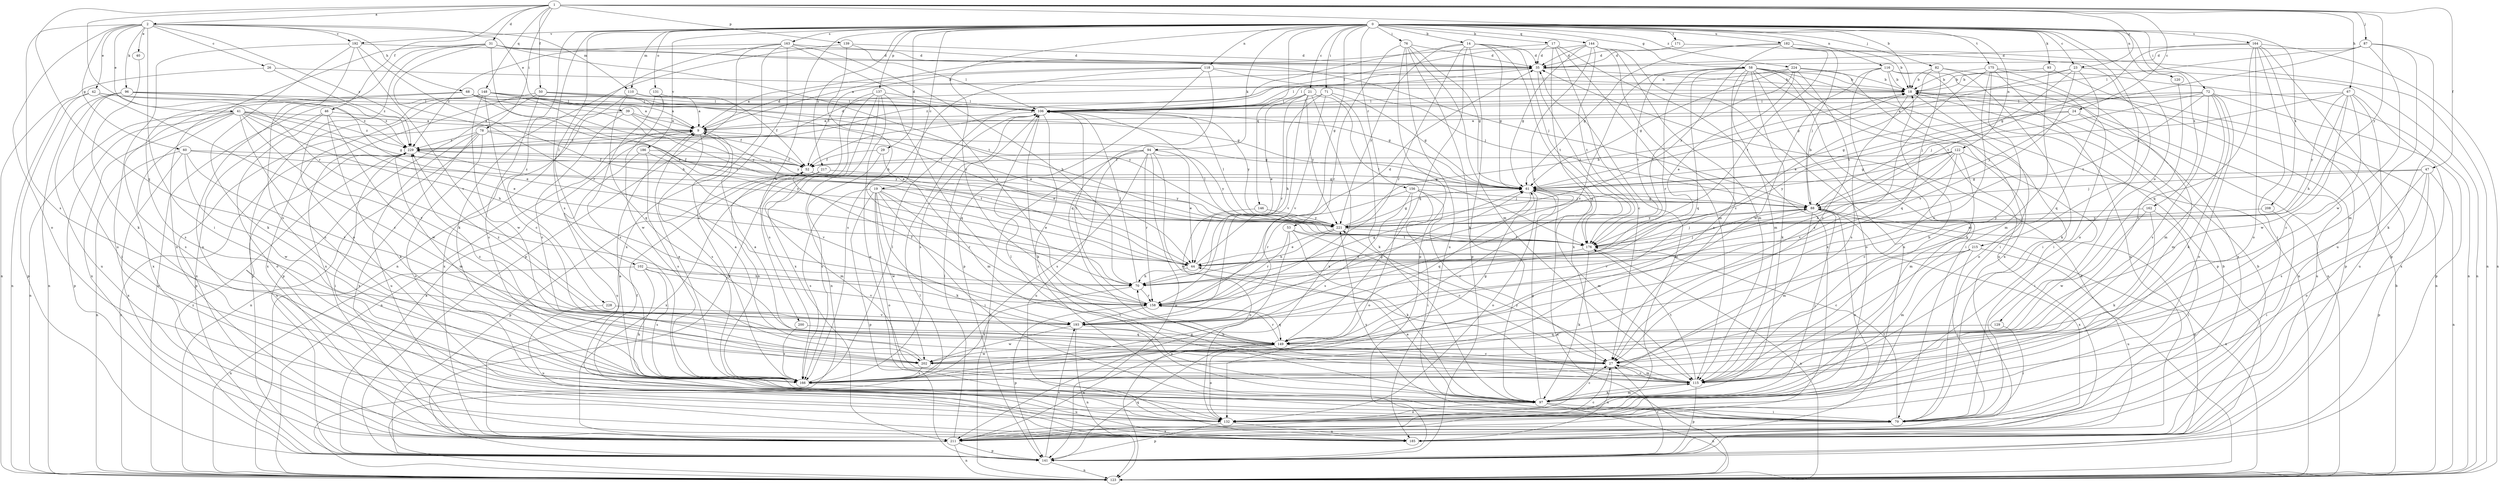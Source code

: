 strict digraph  {
0;
1;
2;
9;
14;
17;
18;
19;
21;
23;
24;
26;
27;
29;
31;
35;
39;
40;
41;
42;
44;
46;
47;
50;
52;
53;
58;
60;
61;
67;
68;
70;
71;
72;
76;
78;
79;
82;
87;
88;
93;
94;
96;
97;
102;
106;
110;
115;
116;
118;
120;
122;
123;
129;
131;
132;
137;
139;
141;
144;
146;
148;
149;
156;
158;
162;
163;
164;
166;
171;
175;
176;
182;
185;
186;
192;
193;
200;
202;
208;
211;
215;
217;
221;
224;
228;
229;
0 -> 14  [label=b];
0 -> 17  [label=b];
0 -> 19  [label=c];
0 -> 21  [label=c];
0 -> 23  [label=c];
0 -> 29  [label=d];
0 -> 53  [label=g];
0 -> 58  [label=g];
0 -> 71  [label=i];
0 -> 72  [label=i];
0 -> 76  [label=i];
0 -> 82  [label=j];
0 -> 93  [label=k];
0 -> 94  [label=k];
0 -> 102  [label=l];
0 -> 110  [label=m];
0 -> 116  [label=n];
0 -> 118  [label=n];
0 -> 120  [label=n];
0 -> 122  [label=n];
0 -> 129  [label=o];
0 -> 131  [label=o];
0 -> 137  [label=p];
0 -> 144  [label=q];
0 -> 146  [label=q];
0 -> 156  [label=r];
0 -> 158  [label=r];
0 -> 162  [label=s];
0 -> 163  [label=s];
0 -> 164  [label=s];
0 -> 166  [label=s];
0 -> 171  [label=t];
0 -> 175  [label=t];
0 -> 182  [label=u];
0 -> 186  [label=v];
0 -> 192  [label=v];
0 -> 200  [label=w];
0 -> 208  [label=x];
0 -> 215  [label=y];
0 -> 217  [label=y];
0 -> 224  [label=z];
0 -> 228  [label=z];
1 -> 2  [label=a];
1 -> 18  [label=b];
1 -> 23  [label=c];
1 -> 24  [label=c];
1 -> 31  [label=d];
1 -> 46  [label=f];
1 -> 47  [label=f];
1 -> 50  [label=f];
1 -> 67  [label=h];
1 -> 78  [label=i];
1 -> 87  [label=j];
1 -> 139  [label=p];
1 -> 148  [label=q];
1 -> 149  [label=q];
1 -> 158  [label=r];
1 -> 221  [label=y];
2 -> 26  [label=c];
2 -> 39  [label=e];
2 -> 40  [label=e];
2 -> 41  [label=e];
2 -> 42  [label=e];
2 -> 60  [label=g];
2 -> 68  [label=h];
2 -> 79  [label=i];
2 -> 96  [label=k];
2 -> 110  [label=m];
2 -> 132  [label=o];
2 -> 166  [label=s];
2 -> 192  [label=v];
2 -> 229  [label=z];
9 -> 35  [label=d];
9 -> 44  [label=e];
9 -> 123  [label=n];
9 -> 166  [label=s];
9 -> 229  [label=z];
14 -> 35  [label=d];
14 -> 52  [label=f];
14 -> 61  [label=g];
14 -> 141  [label=p];
14 -> 149  [label=q];
14 -> 158  [label=r];
14 -> 176  [label=t];
14 -> 211  [label=x];
14 -> 221  [label=y];
17 -> 9  [label=a];
17 -> 27  [label=c];
17 -> 35  [label=d];
17 -> 115  [label=m];
17 -> 149  [label=q];
17 -> 211  [label=x];
18 -> 106  [label=l];
18 -> 123  [label=n];
18 -> 132  [label=o];
18 -> 166  [label=s];
19 -> 44  [label=e];
19 -> 79  [label=i];
19 -> 88  [label=j];
19 -> 97  [label=k];
19 -> 132  [label=o];
19 -> 141  [label=p];
19 -> 158  [label=r];
19 -> 166  [label=s];
19 -> 202  [label=w];
21 -> 44  [label=e];
21 -> 106  [label=l];
21 -> 158  [label=r];
21 -> 176  [label=t];
21 -> 193  [label=v];
21 -> 211  [label=x];
21 -> 221  [label=y];
23 -> 18  [label=b];
23 -> 61  [label=g];
23 -> 123  [label=n];
23 -> 149  [label=q];
23 -> 176  [label=t];
23 -> 193  [label=v];
24 -> 9  [label=a];
24 -> 61  [label=g];
24 -> 88  [label=j];
24 -> 115  [label=m];
24 -> 185  [label=u];
26 -> 18  [label=b];
26 -> 123  [label=n];
26 -> 229  [label=z];
27 -> 9  [label=a];
27 -> 115  [label=m];
27 -> 185  [label=u];
29 -> 52  [label=f];
29 -> 115  [label=m];
29 -> 166  [label=s];
31 -> 35  [label=d];
31 -> 44  [label=e];
31 -> 88  [label=j];
31 -> 132  [label=o];
31 -> 158  [label=r];
31 -> 176  [label=t];
31 -> 185  [label=u];
31 -> 211  [label=x];
35 -> 18  [label=b];
35 -> 106  [label=l];
35 -> 176  [label=t];
39 -> 9  [label=a];
39 -> 27  [label=c];
39 -> 52  [label=f];
39 -> 211  [label=x];
39 -> 221  [label=y];
40 -> 97  [label=k];
41 -> 9  [label=a];
41 -> 27  [label=c];
41 -> 44  [label=e];
41 -> 61  [label=g];
41 -> 70  [label=h];
41 -> 123  [label=n];
41 -> 141  [label=p];
41 -> 166  [label=s];
41 -> 193  [label=v];
41 -> 211  [label=x];
41 -> 229  [label=z];
42 -> 27  [label=c];
42 -> 106  [label=l];
42 -> 123  [label=n];
42 -> 141  [label=p];
42 -> 229  [label=z];
44 -> 35  [label=d];
44 -> 70  [label=h];
44 -> 88  [label=j];
46 -> 9  [label=a];
46 -> 97  [label=k];
46 -> 132  [label=o];
46 -> 141  [label=p];
46 -> 202  [label=w];
47 -> 61  [label=g];
47 -> 88  [label=j];
47 -> 123  [label=n];
47 -> 132  [label=o];
47 -> 141  [label=p];
47 -> 166  [label=s];
50 -> 44  [label=e];
50 -> 61  [label=g];
50 -> 106  [label=l];
50 -> 141  [label=p];
50 -> 166  [label=s];
50 -> 211  [label=x];
52 -> 61  [label=g];
52 -> 166  [label=s];
52 -> 221  [label=y];
52 -> 229  [label=z];
53 -> 27  [label=c];
53 -> 97  [label=k];
53 -> 123  [label=n];
53 -> 158  [label=r];
53 -> 176  [label=t];
58 -> 18  [label=b];
58 -> 79  [label=i];
58 -> 97  [label=k];
58 -> 115  [label=m];
58 -> 123  [label=n];
58 -> 132  [label=o];
58 -> 149  [label=q];
58 -> 158  [label=r];
58 -> 166  [label=s];
58 -> 176  [label=t];
58 -> 185  [label=u];
58 -> 193  [label=v];
58 -> 211  [label=x];
60 -> 52  [label=f];
60 -> 123  [label=n];
60 -> 193  [label=v];
60 -> 202  [label=w];
60 -> 211  [label=x];
60 -> 221  [label=y];
61 -> 88  [label=j];
61 -> 115  [label=m];
61 -> 123  [label=n];
61 -> 132  [label=o];
61 -> 149  [label=q];
67 -> 27  [label=c];
67 -> 70  [label=h];
67 -> 88  [label=j];
67 -> 106  [label=l];
67 -> 185  [label=u];
67 -> 202  [label=w];
67 -> 211  [label=x];
67 -> 221  [label=y];
68 -> 9  [label=a];
68 -> 61  [label=g];
68 -> 106  [label=l];
68 -> 166  [label=s];
68 -> 176  [label=t];
68 -> 211  [label=x];
68 -> 221  [label=y];
70 -> 61  [label=g];
70 -> 106  [label=l];
70 -> 158  [label=r];
70 -> 166  [label=s];
71 -> 61  [label=g];
71 -> 70  [label=h];
71 -> 97  [label=k];
71 -> 106  [label=l];
71 -> 193  [label=v];
72 -> 9  [label=a];
72 -> 88  [label=j];
72 -> 97  [label=k];
72 -> 106  [label=l];
72 -> 115  [label=m];
72 -> 132  [label=o];
72 -> 141  [label=p];
72 -> 166  [label=s];
72 -> 176  [label=t];
76 -> 35  [label=d];
76 -> 61  [label=g];
76 -> 97  [label=k];
76 -> 115  [label=m];
76 -> 141  [label=p];
76 -> 158  [label=r];
76 -> 185  [label=u];
78 -> 61  [label=g];
78 -> 123  [label=n];
78 -> 132  [label=o];
78 -> 185  [label=u];
78 -> 211  [label=x];
78 -> 221  [label=y];
78 -> 229  [label=z];
79 -> 9  [label=a];
79 -> 176  [label=t];
79 -> 211  [label=x];
79 -> 221  [label=y];
82 -> 18  [label=b];
82 -> 44  [label=e];
82 -> 79  [label=i];
82 -> 97  [label=k];
82 -> 149  [label=q];
87 -> 35  [label=d];
87 -> 61  [label=g];
87 -> 97  [label=k];
87 -> 106  [label=l];
87 -> 115  [label=m];
87 -> 202  [label=w];
88 -> 18  [label=b];
88 -> 61  [label=g];
88 -> 115  [label=m];
88 -> 123  [label=n];
88 -> 132  [label=o];
88 -> 141  [label=p];
88 -> 193  [label=v];
88 -> 211  [label=x];
88 -> 221  [label=y];
93 -> 18  [label=b];
93 -> 115  [label=m];
93 -> 141  [label=p];
94 -> 44  [label=e];
94 -> 52  [label=f];
94 -> 115  [label=m];
94 -> 123  [label=n];
94 -> 141  [label=p];
94 -> 158  [label=r];
94 -> 166  [label=s];
94 -> 185  [label=u];
94 -> 221  [label=y];
96 -> 44  [label=e];
96 -> 79  [label=i];
96 -> 106  [label=l];
96 -> 123  [label=n];
96 -> 185  [label=u];
96 -> 229  [label=z];
97 -> 27  [label=c];
97 -> 44  [label=e];
97 -> 61  [label=g];
97 -> 79  [label=i];
97 -> 88  [label=j];
97 -> 106  [label=l];
97 -> 115  [label=m];
97 -> 123  [label=n];
97 -> 132  [label=o];
102 -> 70  [label=h];
102 -> 97  [label=k];
102 -> 123  [label=n];
102 -> 166  [label=s];
102 -> 193  [label=v];
106 -> 9  [label=a];
106 -> 79  [label=i];
106 -> 97  [label=k];
106 -> 166  [label=s];
106 -> 221  [label=y];
110 -> 9  [label=a];
110 -> 52  [label=f];
110 -> 106  [label=l];
110 -> 149  [label=q];
110 -> 211  [label=x];
115 -> 18  [label=b];
115 -> 27  [label=c];
115 -> 70  [label=h];
115 -> 97  [label=k];
115 -> 141  [label=p];
115 -> 176  [label=t];
115 -> 221  [label=y];
116 -> 18  [label=b];
116 -> 79  [label=i];
116 -> 97  [label=k];
116 -> 123  [label=n];
116 -> 141  [label=p];
116 -> 202  [label=w];
116 -> 229  [label=z];
118 -> 9  [label=a];
118 -> 18  [label=b];
118 -> 52  [label=f];
118 -> 88  [label=j];
118 -> 141  [label=p];
118 -> 149  [label=q];
118 -> 166  [label=s];
120 -> 27  [label=c];
122 -> 27  [label=c];
122 -> 52  [label=f];
122 -> 61  [label=g];
122 -> 70  [label=h];
122 -> 79  [label=i];
122 -> 115  [label=m];
122 -> 193  [label=v];
122 -> 221  [label=y];
123 -> 18  [label=b];
123 -> 35  [label=d];
123 -> 106  [label=l];
123 -> 229  [label=z];
129 -> 79  [label=i];
129 -> 149  [label=q];
131 -> 106  [label=l];
131 -> 166  [label=s];
131 -> 202  [label=w];
132 -> 52  [label=f];
132 -> 141  [label=p];
132 -> 185  [label=u];
137 -> 106  [label=l];
137 -> 123  [label=n];
137 -> 132  [label=o];
137 -> 141  [label=p];
137 -> 149  [label=q];
137 -> 166  [label=s];
137 -> 211  [label=x];
139 -> 35  [label=d];
139 -> 70  [label=h];
139 -> 97  [label=k];
139 -> 106  [label=l];
141 -> 9  [label=a];
141 -> 27  [label=c];
141 -> 123  [label=n];
141 -> 149  [label=q];
141 -> 193  [label=v];
141 -> 229  [label=z];
144 -> 27  [label=c];
144 -> 35  [label=d];
144 -> 61  [label=g];
144 -> 106  [label=l];
144 -> 115  [label=m];
144 -> 158  [label=r];
144 -> 176  [label=t];
144 -> 185  [label=u];
146 -> 132  [label=o];
146 -> 221  [label=y];
148 -> 9  [label=a];
148 -> 27  [label=c];
148 -> 44  [label=e];
148 -> 106  [label=l];
148 -> 123  [label=n];
148 -> 141  [label=p];
148 -> 202  [label=w];
148 -> 211  [label=x];
148 -> 221  [label=y];
149 -> 27  [label=c];
149 -> 132  [label=o];
149 -> 158  [label=r];
149 -> 202  [label=w];
149 -> 211  [label=x];
156 -> 27  [label=c];
156 -> 79  [label=i];
156 -> 88  [label=j];
156 -> 132  [label=o];
156 -> 158  [label=r];
156 -> 166  [label=s];
158 -> 52  [label=f];
158 -> 106  [label=l];
158 -> 141  [label=p];
158 -> 149  [label=q];
158 -> 193  [label=v];
162 -> 79  [label=i];
162 -> 97  [label=k];
162 -> 202  [label=w];
162 -> 221  [label=y];
163 -> 35  [label=d];
163 -> 70  [label=h];
163 -> 123  [label=n];
163 -> 141  [label=p];
163 -> 158  [label=r];
163 -> 166  [label=s];
163 -> 211  [label=x];
163 -> 229  [label=z];
164 -> 35  [label=d];
164 -> 79  [label=i];
164 -> 123  [label=n];
164 -> 132  [label=o];
164 -> 141  [label=p];
164 -> 149  [label=q];
164 -> 176  [label=t];
164 -> 185  [label=u];
166 -> 9  [label=a];
166 -> 106  [label=l];
166 -> 185  [label=u];
171 -> 35  [label=d];
171 -> 176  [label=t];
175 -> 18  [label=b];
175 -> 27  [label=c];
175 -> 115  [label=m];
175 -> 123  [label=n];
175 -> 166  [label=s];
175 -> 185  [label=u];
175 -> 211  [label=x];
176 -> 44  [label=e];
176 -> 88  [label=j];
176 -> 97  [label=k];
176 -> 106  [label=l];
176 -> 123  [label=n];
182 -> 18  [label=b];
182 -> 35  [label=d];
182 -> 61  [label=g];
182 -> 88  [label=j];
182 -> 123  [label=n];
182 -> 132  [label=o];
182 -> 221  [label=y];
185 -> 18  [label=b];
186 -> 52  [label=f];
186 -> 166  [label=s];
186 -> 185  [label=u];
186 -> 193  [label=v];
192 -> 35  [label=d];
192 -> 70  [label=h];
192 -> 97  [label=k];
192 -> 166  [label=s];
192 -> 185  [label=u];
192 -> 193  [label=v];
193 -> 61  [label=g];
193 -> 123  [label=n];
193 -> 149  [label=q];
193 -> 202  [label=w];
193 -> 229  [label=z];
200 -> 149  [label=q];
200 -> 166  [label=s];
202 -> 9  [label=a];
202 -> 61  [label=g];
202 -> 166  [label=s];
202 -> 229  [label=z];
208 -> 79  [label=i];
208 -> 221  [label=y];
211 -> 18  [label=b];
211 -> 27  [label=c];
211 -> 35  [label=d];
211 -> 106  [label=l];
211 -> 123  [label=n];
211 -> 141  [label=p];
215 -> 27  [label=c];
215 -> 44  [label=e];
215 -> 79  [label=i];
215 -> 115  [label=m];
215 -> 185  [label=u];
217 -> 61  [label=g];
217 -> 115  [label=m];
217 -> 141  [label=p];
217 -> 211  [label=x];
221 -> 18  [label=b];
221 -> 44  [label=e];
221 -> 61  [label=g];
221 -> 70  [label=h];
221 -> 106  [label=l];
221 -> 176  [label=t];
224 -> 18  [label=b];
224 -> 27  [label=c];
224 -> 44  [label=e];
224 -> 61  [label=g];
224 -> 79  [label=i];
224 -> 106  [label=l];
224 -> 176  [label=t];
228 -> 185  [label=u];
228 -> 193  [label=v];
229 -> 35  [label=d];
229 -> 52  [label=f];
229 -> 79  [label=i];
229 -> 115  [label=m];
229 -> 176  [label=t];
229 -> 185  [label=u];
}
